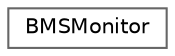 digraph "Graphical Class Hierarchy"
{
 // LATEX_PDF_SIZE
  bgcolor="transparent";
  edge [fontname=Helvetica,fontsize=10,labelfontname=Helvetica,labelfontsize=10];
  node [fontname=Helvetica,fontsize=10,shape=box,height=0.2,width=0.4];
  rankdir="LR";
  Node0 [label="BMSMonitor",height=0.2,width=0.4,color="grey40", fillcolor="white", style="filled",URL="$class_b_m_s_monitor.html",tooltip=" "];
}
